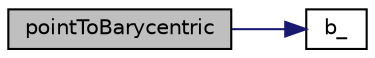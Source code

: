 digraph "pointToBarycentric"
{
  bgcolor="transparent";
  edge [fontname="Helvetica",fontsize="10",labelfontname="Helvetica",labelfontsize="10"];
  node [fontname="Helvetica",fontsize="10",shape=record];
  rankdir="LR";
  Node1 [label="pointToBarycentric",height=0.2,width=0.4,color="black", fillcolor="grey75", style="filled" fontcolor="black"];
  Node1 -> Node2 [color="midnightblue",fontsize="10",style="solid",fontname="Helvetica"];
  Node2 [label="b_",height=0.2,width=0.4,color="black",URL="$egrMixture_8C.html#ac35a4fe0672618d24d5e038c928d65f1"];
}
